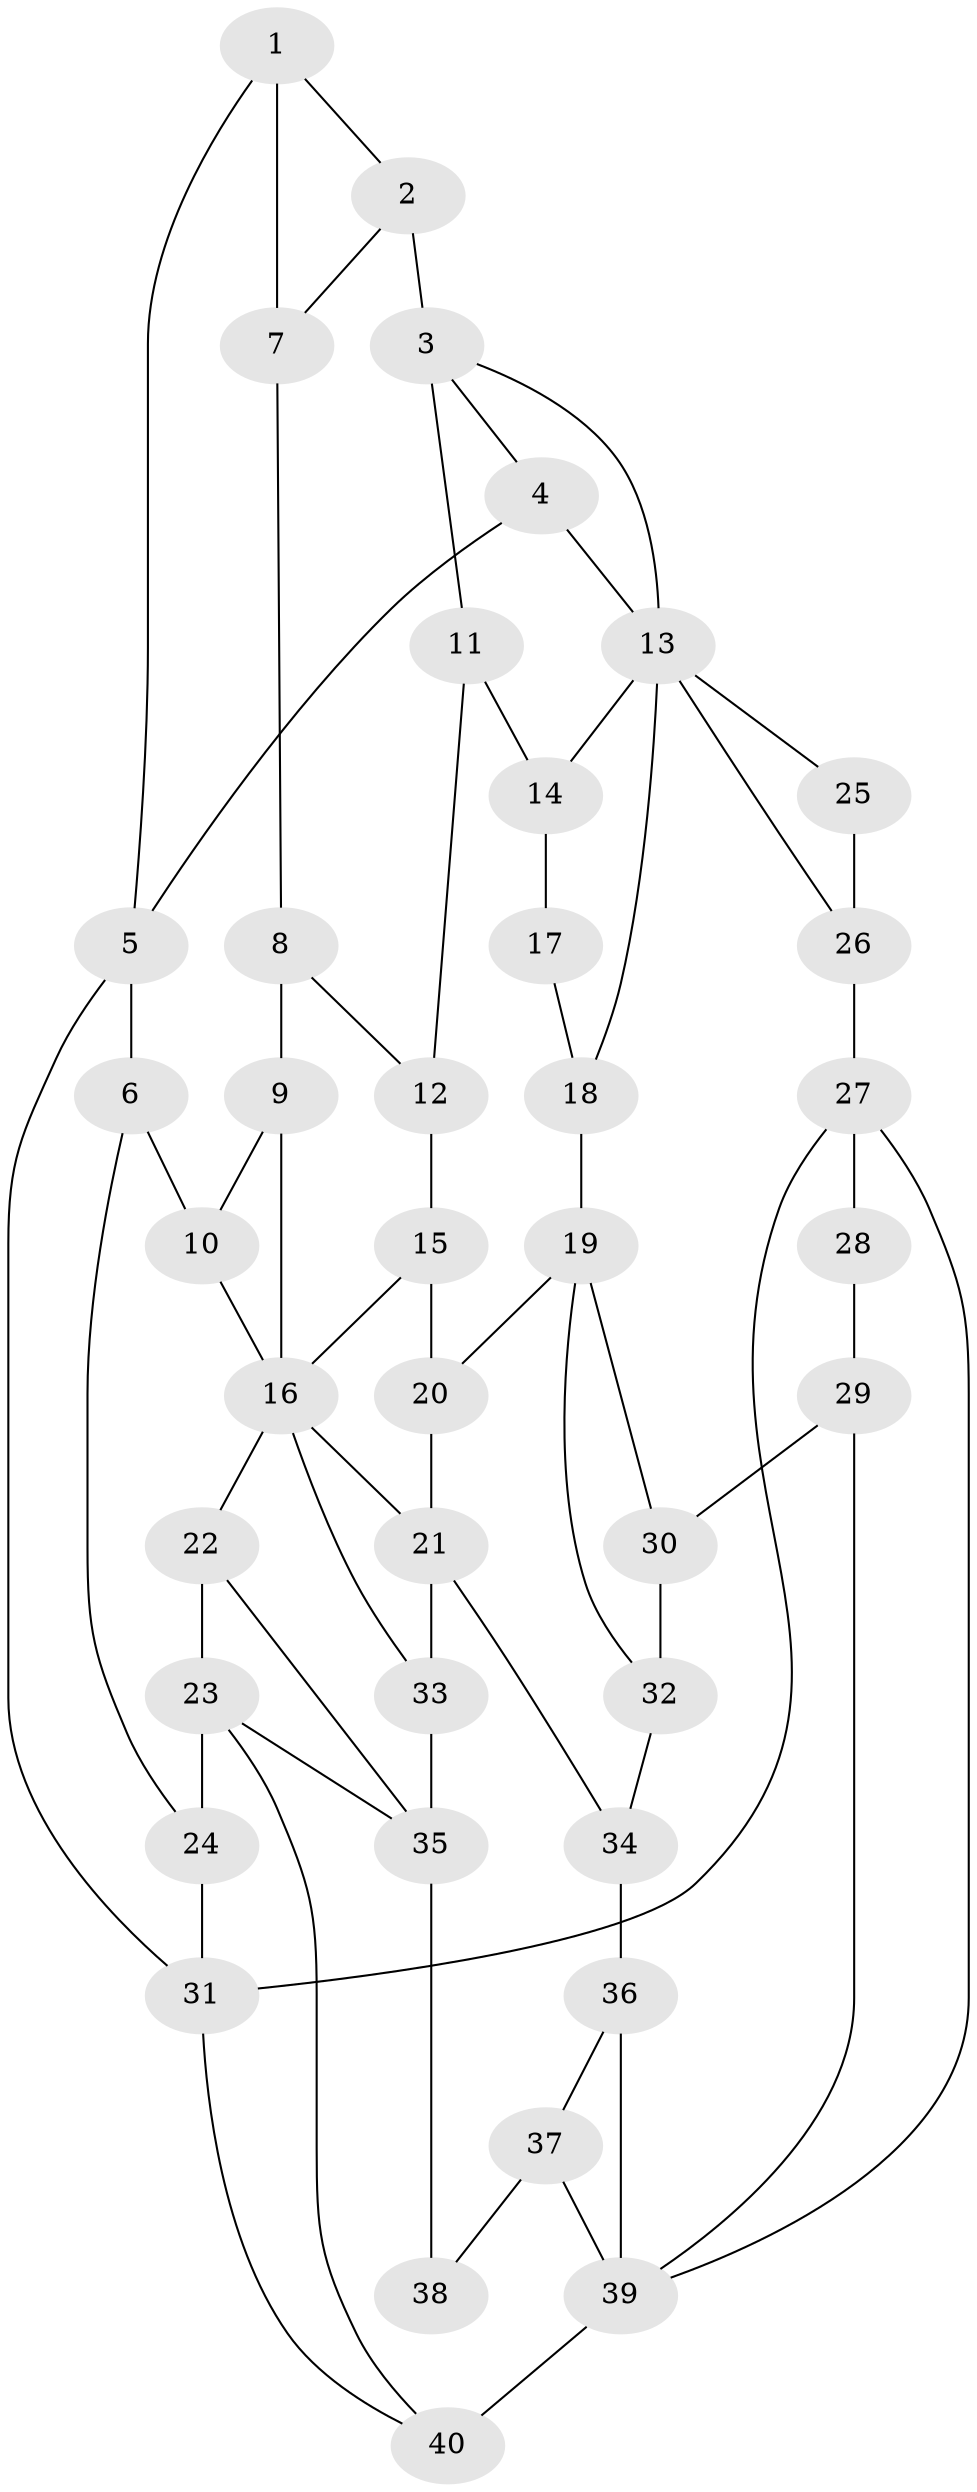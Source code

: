// original degree distribution, {3: 0.025, 4: 0.2375, 5: 0.525, 6: 0.2125}
// Generated by graph-tools (version 1.1) at 2025/38/03/09/25 02:38:36]
// undirected, 40 vertices, 66 edges
graph export_dot {
graph [start="1"]
  node [color=gray90,style=filled];
  1;
  2;
  3;
  4;
  5;
  6;
  7;
  8;
  9;
  10;
  11;
  12;
  13;
  14;
  15;
  16;
  17;
  18;
  19;
  20;
  21;
  22;
  23;
  24;
  25;
  26;
  27;
  28;
  29;
  30;
  31;
  32;
  33;
  34;
  35;
  36;
  37;
  38;
  39;
  40;
  1 -- 2 [weight=1.0];
  1 -- 5 [weight=1.0];
  1 -- 7 [weight=1.0];
  2 -- 3 [weight=2.0];
  2 -- 7 [weight=1.0];
  3 -- 4 [weight=1.0];
  3 -- 11 [weight=1.0];
  3 -- 13 [weight=1.0];
  4 -- 5 [weight=1.0];
  4 -- 13 [weight=1.0];
  5 -- 6 [weight=2.0];
  5 -- 31 [weight=1.0];
  6 -- 10 [weight=1.0];
  6 -- 24 [weight=1.0];
  7 -- 8 [weight=1.0];
  8 -- 9 [weight=1.0];
  8 -- 12 [weight=1.0];
  9 -- 10 [weight=1.0];
  9 -- 16 [weight=1.0];
  10 -- 16 [weight=1.0];
  11 -- 12 [weight=1.0];
  11 -- 14 [weight=1.0];
  12 -- 15 [weight=1.0];
  13 -- 14 [weight=1.0];
  13 -- 18 [weight=1.0];
  13 -- 25 [weight=1.0];
  13 -- 26 [weight=1.0];
  14 -- 17 [weight=1.0];
  15 -- 16 [weight=1.0];
  15 -- 20 [weight=2.0];
  16 -- 21 [weight=1.0];
  16 -- 22 [weight=1.0];
  16 -- 33 [weight=1.0];
  17 -- 18 [weight=2.0];
  18 -- 19 [weight=2.0];
  19 -- 20 [weight=2.0];
  19 -- 30 [weight=1.0];
  19 -- 32 [weight=1.0];
  20 -- 21 [weight=2.0];
  21 -- 33 [weight=1.0];
  21 -- 34 [weight=1.0];
  22 -- 23 [weight=1.0];
  22 -- 35 [weight=1.0];
  23 -- 24 [weight=2.0];
  23 -- 35 [weight=1.0];
  23 -- 40 [weight=1.0];
  24 -- 31 [weight=1.0];
  25 -- 26 [weight=2.0];
  26 -- 27 [weight=2.0];
  27 -- 28 [weight=2.0];
  27 -- 31 [weight=1.0];
  27 -- 39 [weight=1.0];
  28 -- 29 [weight=1.0];
  29 -- 30 [weight=1.0];
  29 -- 39 [weight=1.0];
  30 -- 32 [weight=1.0];
  31 -- 40 [weight=1.0];
  32 -- 34 [weight=1.0];
  33 -- 35 [weight=2.0];
  34 -- 36 [weight=1.0];
  35 -- 38 [weight=2.0];
  36 -- 37 [weight=1.0];
  36 -- 39 [weight=1.0];
  37 -- 38 [weight=1.0];
  37 -- 39 [weight=1.0];
  39 -- 40 [weight=2.0];
}
